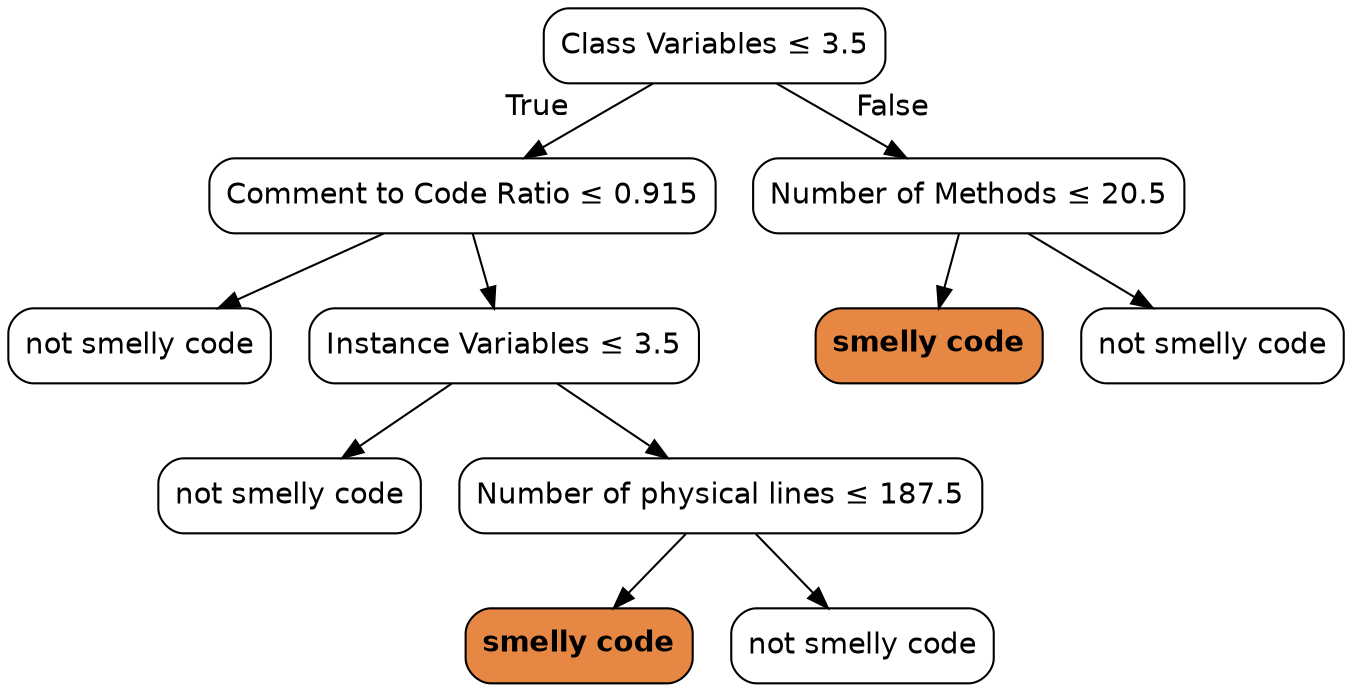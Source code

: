 digraph Tree {
node [color="black", fontname=helvetica, shape=box,  style="filled, rounded", fillcolor="#FFFFFF"];
edge [fontname=helvetica];
0 [label=<Class Variables &le; 3.5>];
1 [label=<Comment to Code Ratio &le; 0.915>];
0 -> 1  [headlabel="True", labelangle=45, labeldistance="2.5"];
5 [label=<not smelly code>];
1 -> 5;
6 [label=<Instance Variables &le; 3.5>];
1 -> 6;
7 [label=<not smelly code>];
6 -> 7;
8 [label=<Number of physical lines &le; 187.5>];
6 -> 8;
9 [label=<<b>smelly code</b>>, fillcolor="#e68743"];
8 -> 9;
10 [label=<not smelly code>];
8 -> 10;
2 [label=<Number of Methods &le; 20.5>];
0 -> 2  [headlabel="False", labelangle="-45", labeldistance="2.5"];
3 [label=<<b>smelly code</b>>, fillcolor="#e68743"];
2 -> 3;
4 [label=<not smelly code>];
2 -> 4;
}
